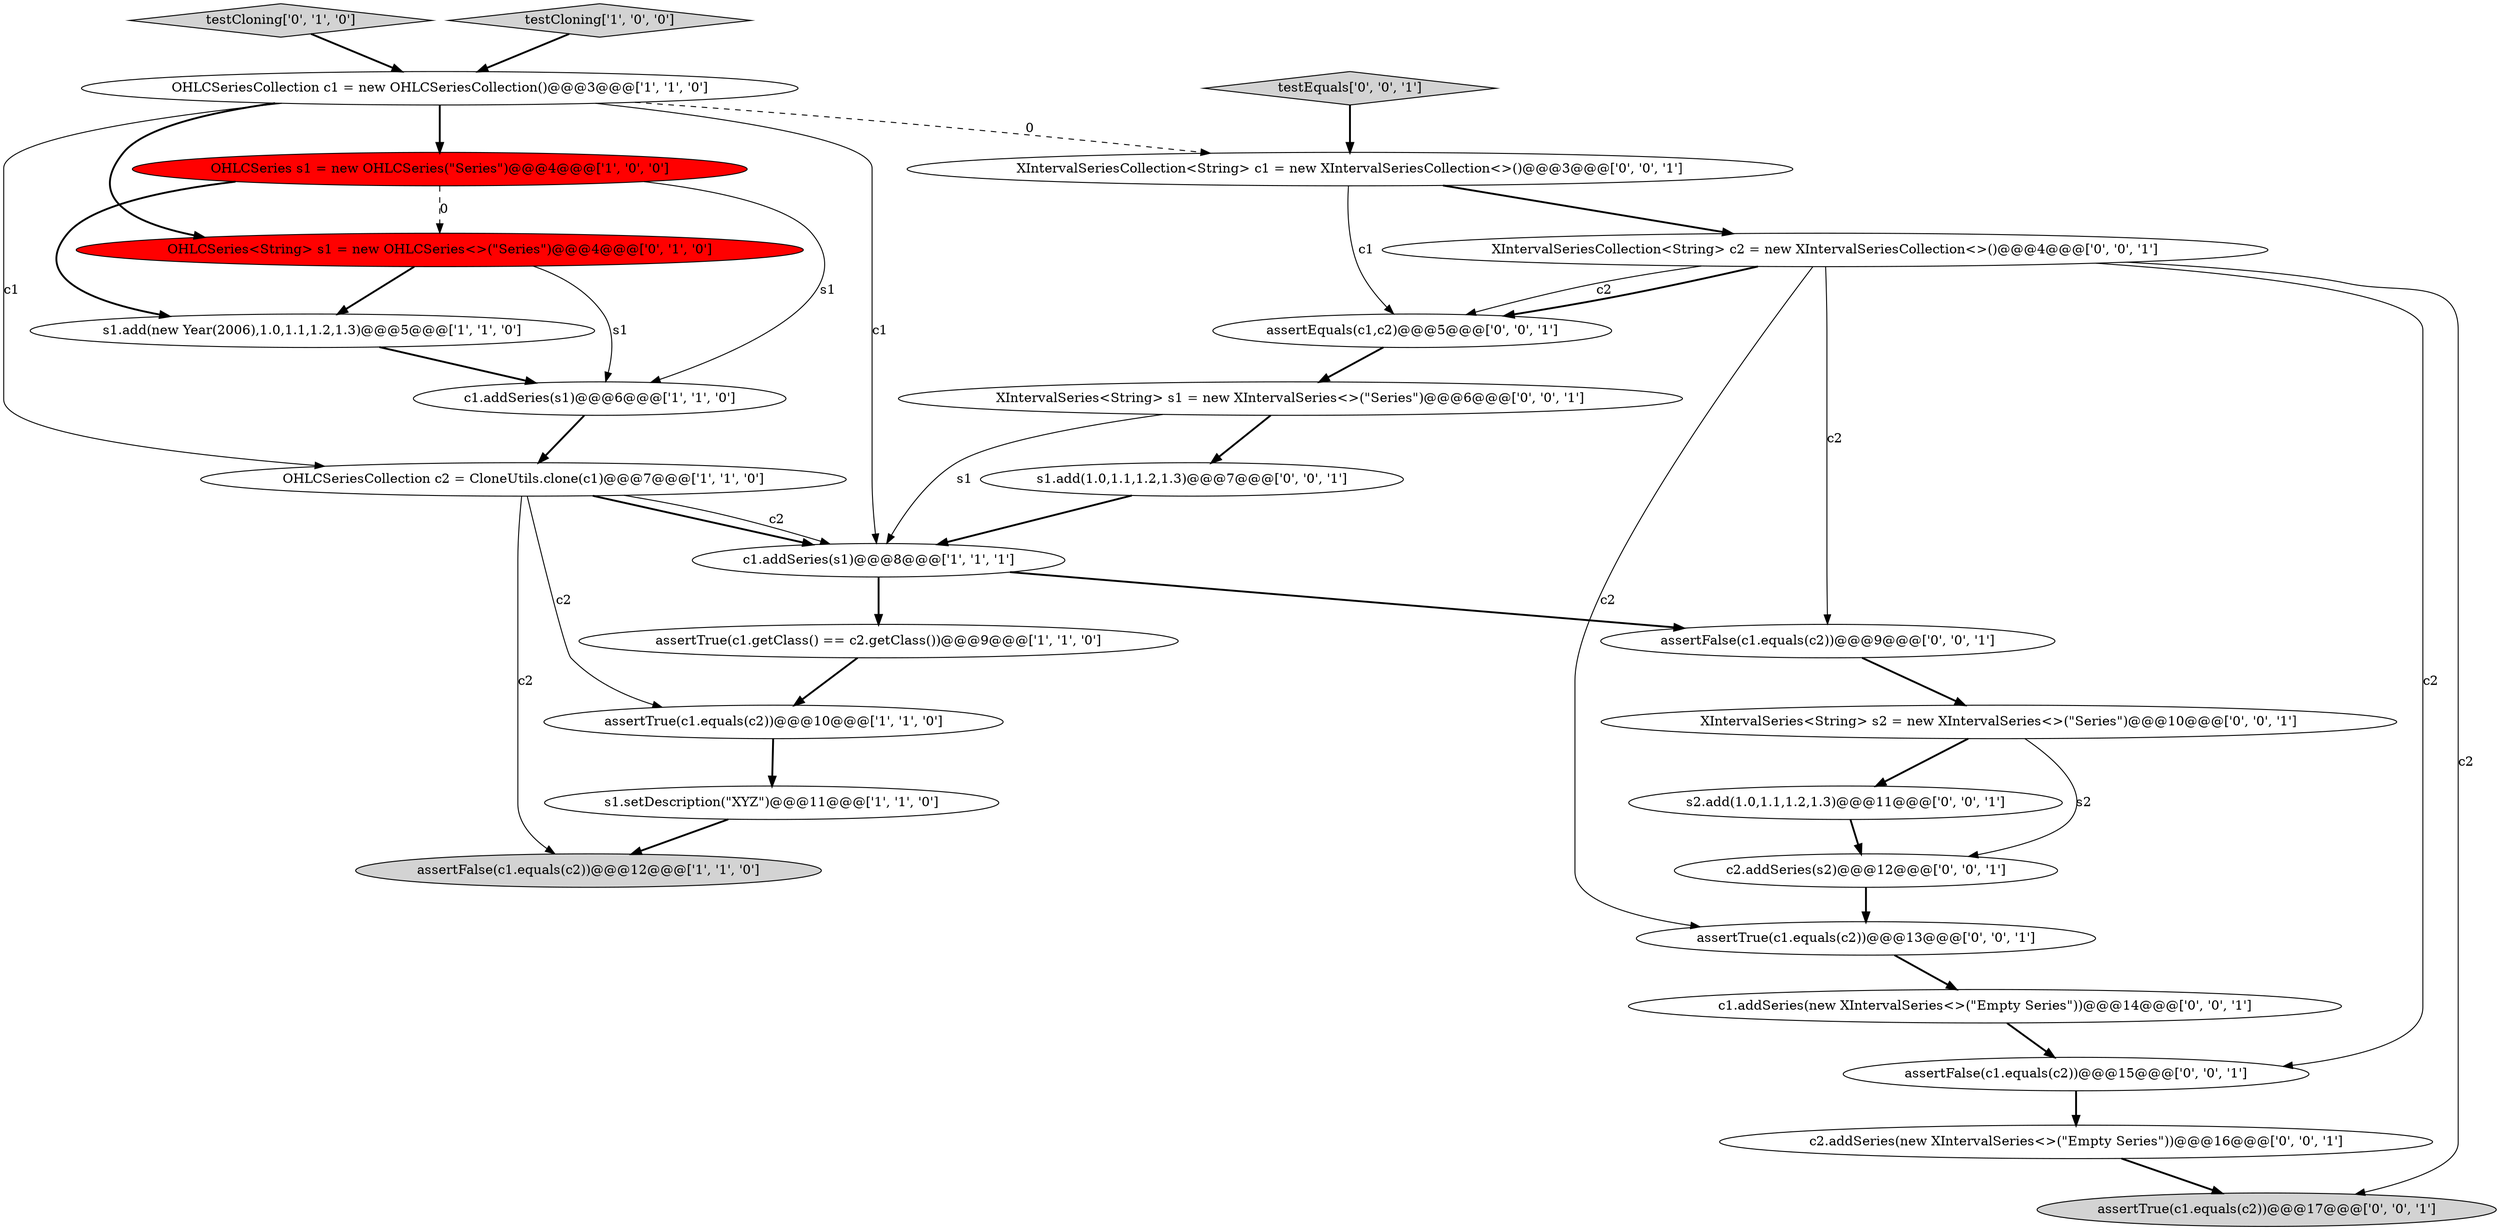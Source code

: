 digraph {
7 [style = filled, label = "OHLCSeriesCollection c2 = CloneUtils.clone(c1)@@@7@@@['1', '1', '0']", fillcolor = white, shape = ellipse image = "AAA0AAABBB1BBB"];
20 [style = filled, label = "assertTrue(c1.equals(c2))@@@13@@@['0', '0', '1']", fillcolor = white, shape = ellipse image = "AAA0AAABBB3BBB"];
27 [style = filled, label = "testEquals['0', '0', '1']", fillcolor = lightgray, shape = diamond image = "AAA0AAABBB3BBB"];
3 [style = filled, label = "assertTrue(c1.equals(c2))@@@10@@@['1', '1', '0']", fillcolor = white, shape = ellipse image = "AAA0AAABBB1BBB"];
0 [style = filled, label = "c1.addSeries(s1)@@@8@@@['1', '1', '1']", fillcolor = white, shape = ellipse image = "AAA0AAABBB1BBB"];
13 [style = filled, label = "assertEquals(c1,c2)@@@5@@@['0', '0', '1']", fillcolor = white, shape = ellipse image = "AAA0AAABBB3BBB"];
21 [style = filled, label = "c1.addSeries(new XIntervalSeries<>(\"Empty Series\"))@@@14@@@['0', '0', '1']", fillcolor = white, shape = ellipse image = "AAA0AAABBB3BBB"];
25 [style = filled, label = "XIntervalSeries<String> s1 = new XIntervalSeries<>(\"Series\")@@@6@@@['0', '0', '1']", fillcolor = white, shape = ellipse image = "AAA0AAABBB3BBB"];
2 [style = filled, label = "assertTrue(c1.getClass() == c2.getClass())@@@9@@@['1', '1', '0']", fillcolor = white, shape = ellipse image = "AAA0AAABBB1BBB"];
9 [style = filled, label = "OHLCSeriesCollection c1 = new OHLCSeriesCollection()@@@3@@@['1', '1', '0']", fillcolor = white, shape = ellipse image = "AAA0AAABBB1BBB"];
22 [style = filled, label = "s1.add(1.0,1.1,1.2,1.3)@@@7@@@['0', '0', '1']", fillcolor = white, shape = ellipse image = "AAA0AAABBB3BBB"];
5 [style = filled, label = "c1.addSeries(s1)@@@6@@@['1', '1', '0']", fillcolor = white, shape = ellipse image = "AAA0AAABBB1BBB"];
12 [style = filled, label = "testCloning['0', '1', '0']", fillcolor = lightgray, shape = diamond image = "AAA0AAABBB2BBB"];
8 [style = filled, label = "testCloning['1', '0', '0']", fillcolor = lightgray, shape = diamond image = "AAA0AAABBB1BBB"];
11 [style = filled, label = "OHLCSeries<String> s1 = new OHLCSeries<>(\"Series\")@@@4@@@['0', '1', '0']", fillcolor = red, shape = ellipse image = "AAA1AAABBB2BBB"];
15 [style = filled, label = "c2.addSeries(new XIntervalSeries<>(\"Empty Series\"))@@@16@@@['0', '0', '1']", fillcolor = white, shape = ellipse image = "AAA0AAABBB3BBB"];
23 [style = filled, label = "s2.add(1.0,1.1,1.2,1.3)@@@11@@@['0', '0', '1']", fillcolor = white, shape = ellipse image = "AAA0AAABBB3BBB"];
26 [style = filled, label = "XIntervalSeries<String> s2 = new XIntervalSeries<>(\"Series\")@@@10@@@['0', '0', '1']", fillcolor = white, shape = ellipse image = "AAA0AAABBB3BBB"];
6 [style = filled, label = "s1.add(new Year(2006),1.0,1.1,1.2,1.3)@@@5@@@['1', '1', '0']", fillcolor = white, shape = ellipse image = "AAA0AAABBB1BBB"];
14 [style = filled, label = "XIntervalSeriesCollection<String> c2 = new XIntervalSeriesCollection<>()@@@4@@@['0', '0', '1']", fillcolor = white, shape = ellipse image = "AAA0AAABBB3BBB"];
1 [style = filled, label = "s1.setDescription(\"XYZ\")@@@11@@@['1', '1', '0']", fillcolor = white, shape = ellipse image = "AAA0AAABBB1BBB"];
24 [style = filled, label = "assertFalse(c1.equals(c2))@@@15@@@['0', '0', '1']", fillcolor = white, shape = ellipse image = "AAA0AAABBB3BBB"];
19 [style = filled, label = "XIntervalSeriesCollection<String> c1 = new XIntervalSeriesCollection<>()@@@3@@@['0', '0', '1']", fillcolor = white, shape = ellipse image = "AAA0AAABBB3BBB"];
4 [style = filled, label = "OHLCSeries s1 = new OHLCSeries(\"Series\")@@@4@@@['1', '0', '0']", fillcolor = red, shape = ellipse image = "AAA1AAABBB1BBB"];
16 [style = filled, label = "c2.addSeries(s2)@@@12@@@['0', '0', '1']", fillcolor = white, shape = ellipse image = "AAA0AAABBB3BBB"];
17 [style = filled, label = "assertFalse(c1.equals(c2))@@@9@@@['0', '0', '1']", fillcolor = white, shape = ellipse image = "AAA0AAABBB3BBB"];
18 [style = filled, label = "assertTrue(c1.equals(c2))@@@17@@@['0', '0', '1']", fillcolor = lightgray, shape = ellipse image = "AAA0AAABBB3BBB"];
10 [style = filled, label = "assertFalse(c1.equals(c2))@@@12@@@['1', '1', '0']", fillcolor = lightgray, shape = ellipse image = "AAA0AAABBB1BBB"];
13->25 [style = bold, label=""];
23->16 [style = bold, label=""];
17->26 [style = bold, label=""];
9->11 [style = bold, label=""];
3->1 [style = bold, label=""];
25->22 [style = bold, label=""];
4->6 [style = bold, label=""];
14->20 [style = solid, label="c2"];
0->17 [style = bold, label=""];
9->4 [style = bold, label=""];
11->6 [style = bold, label=""];
2->3 [style = bold, label=""];
0->2 [style = bold, label=""];
7->10 [style = solid, label="c2"];
19->13 [style = solid, label="c1"];
11->5 [style = solid, label="s1"];
7->0 [style = bold, label=""];
21->24 [style = bold, label=""];
4->5 [style = solid, label="s1"];
12->9 [style = bold, label=""];
9->7 [style = solid, label="c1"];
15->18 [style = bold, label=""];
25->0 [style = solid, label="s1"];
14->13 [style = solid, label="c2"];
20->21 [style = bold, label=""];
9->19 [style = dashed, label="0"];
6->5 [style = bold, label=""];
7->0 [style = solid, label="c2"];
19->14 [style = bold, label=""];
22->0 [style = bold, label=""];
14->24 [style = solid, label="c2"];
14->17 [style = solid, label="c2"];
26->23 [style = bold, label=""];
8->9 [style = bold, label=""];
5->7 [style = bold, label=""];
7->3 [style = solid, label="c2"];
14->18 [style = solid, label="c2"];
27->19 [style = bold, label=""];
26->16 [style = solid, label="s2"];
14->13 [style = bold, label=""];
4->11 [style = dashed, label="0"];
1->10 [style = bold, label=""];
16->20 [style = bold, label=""];
9->0 [style = solid, label="c1"];
24->15 [style = bold, label=""];
}
